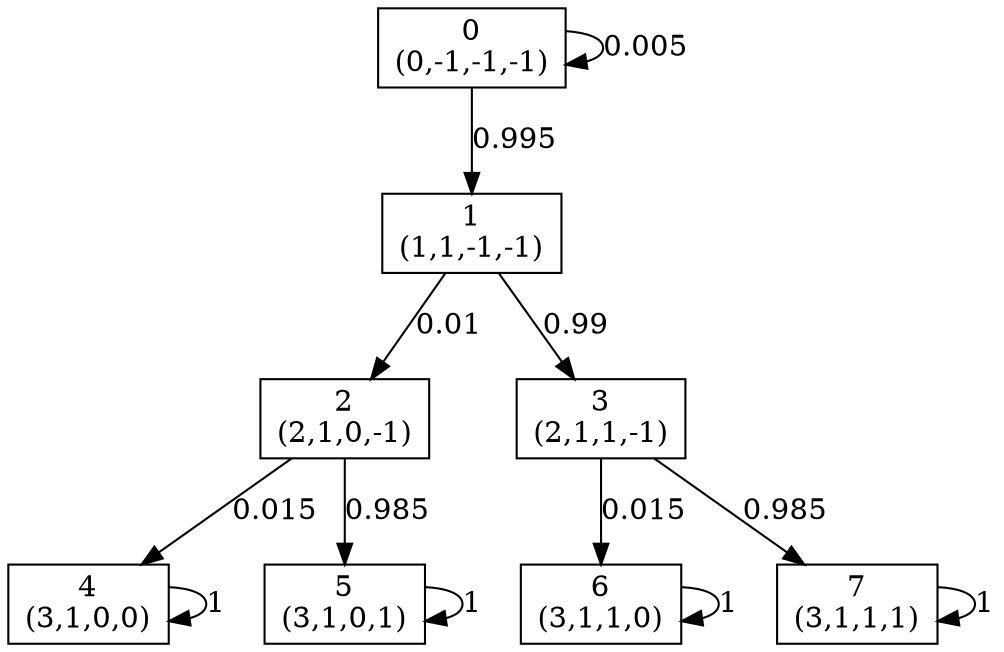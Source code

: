 digraph P {
node [shape=box];
0 -> 0 [ label="0.005" ];
0 -> 1 [ label="0.995" ];
1 -> 2 [ label="0.01" ];
1 -> 3 [ label="0.99" ];
2 -> 4 [ label="0.015" ];
2 -> 5 [ label="0.985" ];
3 -> 6 [ label="0.015" ];
3 -> 7 [ label="0.985" ];
4 -> 4 [ label="1" ];
5 -> 5 [ label="1" ];
6 -> 6 [ label="1" ];
7 -> 7 [ label="1" ];
0 [label="0\n(0,-1,-1,-1)"];
1 [label="1\n(1,1,-1,-1)"];
2 [label="2\n(2,1,0,-1)"];
3 [label="3\n(2,1,1,-1)"];
4 [label="4\n(3,1,0,0)"];
5 [label="5\n(3,1,0,1)"];
6 [label="6\n(3,1,1,0)"];
7 [label="7\n(3,1,1,1)"];
}
